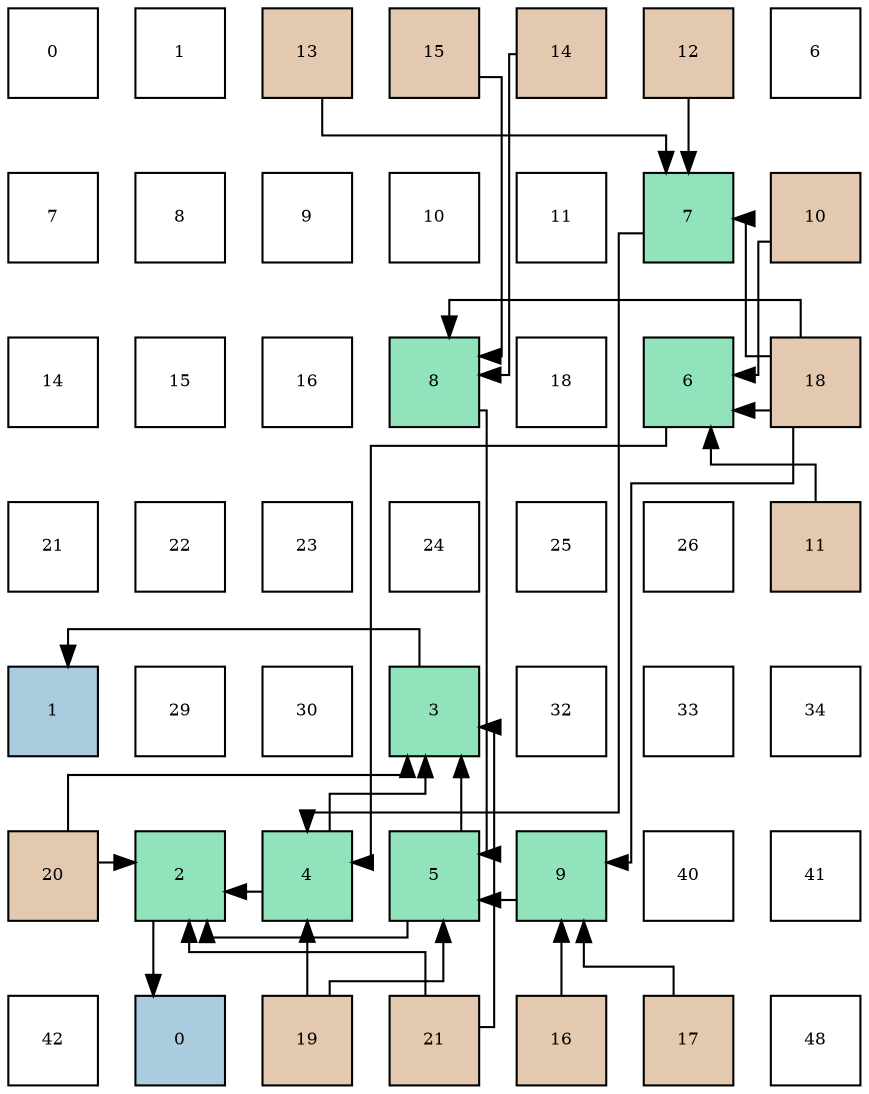digraph layout{
 rankdir=TB;
 splines=ortho;
 node [style=filled shape=square fixedsize=true width=0.6];
0[label="0", fontsize=8, fillcolor="#ffffff"];
1[label="1", fontsize=8, fillcolor="#ffffff"];
2[label="13", fontsize=8, fillcolor="#e3c9af"];
3[label="15", fontsize=8, fillcolor="#e3c9af"];
4[label="14", fontsize=8, fillcolor="#e3c9af"];
5[label="12", fontsize=8, fillcolor="#e3c9af"];
6[label="6", fontsize=8, fillcolor="#ffffff"];
7[label="7", fontsize=8, fillcolor="#ffffff"];
8[label="8", fontsize=8, fillcolor="#ffffff"];
9[label="9", fontsize=8, fillcolor="#ffffff"];
10[label="10", fontsize=8, fillcolor="#ffffff"];
11[label="11", fontsize=8, fillcolor="#ffffff"];
12[label="7", fontsize=8, fillcolor="#91e3bb"];
13[label="10", fontsize=8, fillcolor="#e3c9af"];
14[label="14", fontsize=8, fillcolor="#ffffff"];
15[label="15", fontsize=8, fillcolor="#ffffff"];
16[label="16", fontsize=8, fillcolor="#ffffff"];
17[label="8", fontsize=8, fillcolor="#91e3bb"];
18[label="18", fontsize=8, fillcolor="#ffffff"];
19[label="6", fontsize=8, fillcolor="#91e3bb"];
20[label="18", fontsize=8, fillcolor="#e3c9af"];
21[label="21", fontsize=8, fillcolor="#ffffff"];
22[label="22", fontsize=8, fillcolor="#ffffff"];
23[label="23", fontsize=8, fillcolor="#ffffff"];
24[label="24", fontsize=8, fillcolor="#ffffff"];
25[label="25", fontsize=8, fillcolor="#ffffff"];
26[label="26", fontsize=8, fillcolor="#ffffff"];
27[label="11", fontsize=8, fillcolor="#e3c9af"];
28[label="1", fontsize=8, fillcolor="#a9ccde"];
29[label="29", fontsize=8, fillcolor="#ffffff"];
30[label="30", fontsize=8, fillcolor="#ffffff"];
31[label="3", fontsize=8, fillcolor="#91e3bb"];
32[label="32", fontsize=8, fillcolor="#ffffff"];
33[label="33", fontsize=8, fillcolor="#ffffff"];
34[label="34", fontsize=8, fillcolor="#ffffff"];
35[label="20", fontsize=8, fillcolor="#e3c9af"];
36[label="2", fontsize=8, fillcolor="#91e3bb"];
37[label="4", fontsize=8, fillcolor="#91e3bb"];
38[label="5", fontsize=8, fillcolor="#91e3bb"];
39[label="9", fontsize=8, fillcolor="#91e3bb"];
40[label="40", fontsize=8, fillcolor="#ffffff"];
41[label="41", fontsize=8, fillcolor="#ffffff"];
42[label="42", fontsize=8, fillcolor="#ffffff"];
43[label="0", fontsize=8, fillcolor="#a9ccde"];
44[label="19", fontsize=8, fillcolor="#e3c9af"];
45[label="21", fontsize=8, fillcolor="#e3c9af"];
46[label="16", fontsize=8, fillcolor="#e3c9af"];
47[label="17", fontsize=8, fillcolor="#e3c9af"];
48[label="48", fontsize=8, fillcolor="#ffffff"];
edge [constraint=false, style=vis];36 -> 43;
31 -> 28;
37 -> 36;
37 -> 31;
38 -> 36;
38 -> 31;
19 -> 37;
12 -> 37;
17 -> 38;
39 -> 38;
13 -> 19;
27 -> 19;
5 -> 12;
2 -> 12;
4 -> 17;
3 -> 17;
46 -> 39;
47 -> 39;
20 -> 19;
20 -> 12;
20 -> 17;
20 -> 39;
44 -> 37;
44 -> 38;
35 -> 36;
35 -> 31;
45 -> 36;
45 -> 31;
edge [constraint=true, style=invis];
0 -> 7 -> 14 -> 21 -> 28 -> 35 -> 42;
1 -> 8 -> 15 -> 22 -> 29 -> 36 -> 43;
2 -> 9 -> 16 -> 23 -> 30 -> 37 -> 44;
3 -> 10 -> 17 -> 24 -> 31 -> 38 -> 45;
4 -> 11 -> 18 -> 25 -> 32 -> 39 -> 46;
5 -> 12 -> 19 -> 26 -> 33 -> 40 -> 47;
6 -> 13 -> 20 -> 27 -> 34 -> 41 -> 48;
rank = same {0 -> 1 -> 2 -> 3 -> 4 -> 5 -> 6};
rank = same {7 -> 8 -> 9 -> 10 -> 11 -> 12 -> 13};
rank = same {14 -> 15 -> 16 -> 17 -> 18 -> 19 -> 20};
rank = same {21 -> 22 -> 23 -> 24 -> 25 -> 26 -> 27};
rank = same {28 -> 29 -> 30 -> 31 -> 32 -> 33 -> 34};
rank = same {35 -> 36 -> 37 -> 38 -> 39 -> 40 -> 41};
rank = same {42 -> 43 -> 44 -> 45 -> 46 -> 47 -> 48};
}